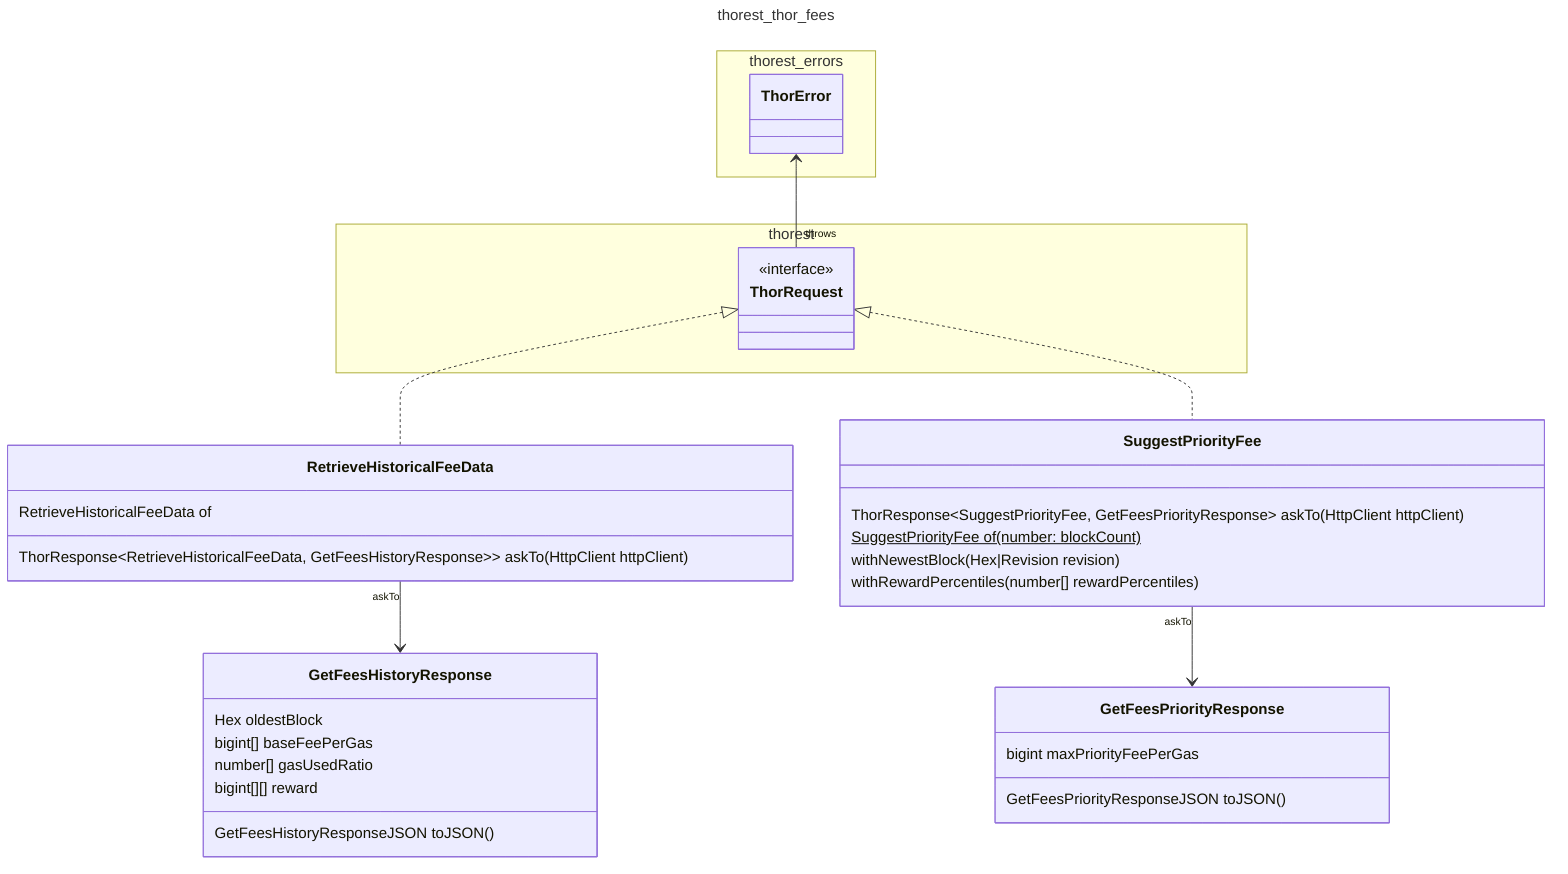 ---
title: thorest_thor_fees
---
classDiagram
    namespace thorest {
        class ThorRequest {
            <<interface>>
        }
    }
    namespace thorest_errors {
        class ThorError
    }
    class GetFeesHistoryResponse {
        Hex oldestBlock
        bigint[] baseFeePerGas
        number[] gasUsedRatio
        bigint[][] reward
        GetFeesHistoryResponseJSON toJSON()
    }
    class GetFeesPriorityResponse {
        bigint maxPriorityFeePerGas
        GetFeesPriorityResponseJSON toJSON()
    }
    class RetrieveHistoricalFeeData {
        ThorResponse~RetrieveHistoricalFeeData, GetFeesHistoryResponse>~ askTo(HttpClient httpClient)
        RetrieveHistoricalFeeData of
    }
    class SuggestPriorityFee {
        ThorResponse~SuggestPriorityFee, GetFeesPriorityResponse~ askTo(HttpClient httpClient)
        SuggestPriorityFee of(number: blockCount)$
        withNewestBlock(Hex|Revision revision)
        withRewardPercentiles(number[] rewardPercentiles)
    }
    ThorRequest <|.. RetrieveHistoricalFeeData
    ThorRequest <|.. SuggestPriorityFee
    RetrieveHistoricalFeeData "askTo" --> GetFeesHistoryResponse
    SuggestPriorityFee "askTo" --> GetFeesPriorityResponse
    ThorError <-- "throws" ThorRequest